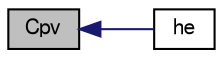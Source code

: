 digraph "Cpv"
{
  bgcolor="transparent";
  edge [fontname="FreeSans",fontsize="10",labelfontname="FreeSans",labelfontsize="10"];
  node [fontname="FreeSans",fontsize="10",shape=record];
  rankdir="LR";
  Node90 [label="Cpv",height=0.2,width=0.4,color="black", fillcolor="grey75", style="filled", fontcolor="black"];
  Node90 -> Node91 [dir="back",color="midnightblue",fontsize="10",style="solid",fontname="FreeSans"];
  Node91 [label="he",height=0.2,width=0.4,color="black",URL="$a31922.html#a51e4b78e8fa1d1a773486d834cb2be8e",tooltip="Enthalpy/Internal energy [J/kg]. "];
}
